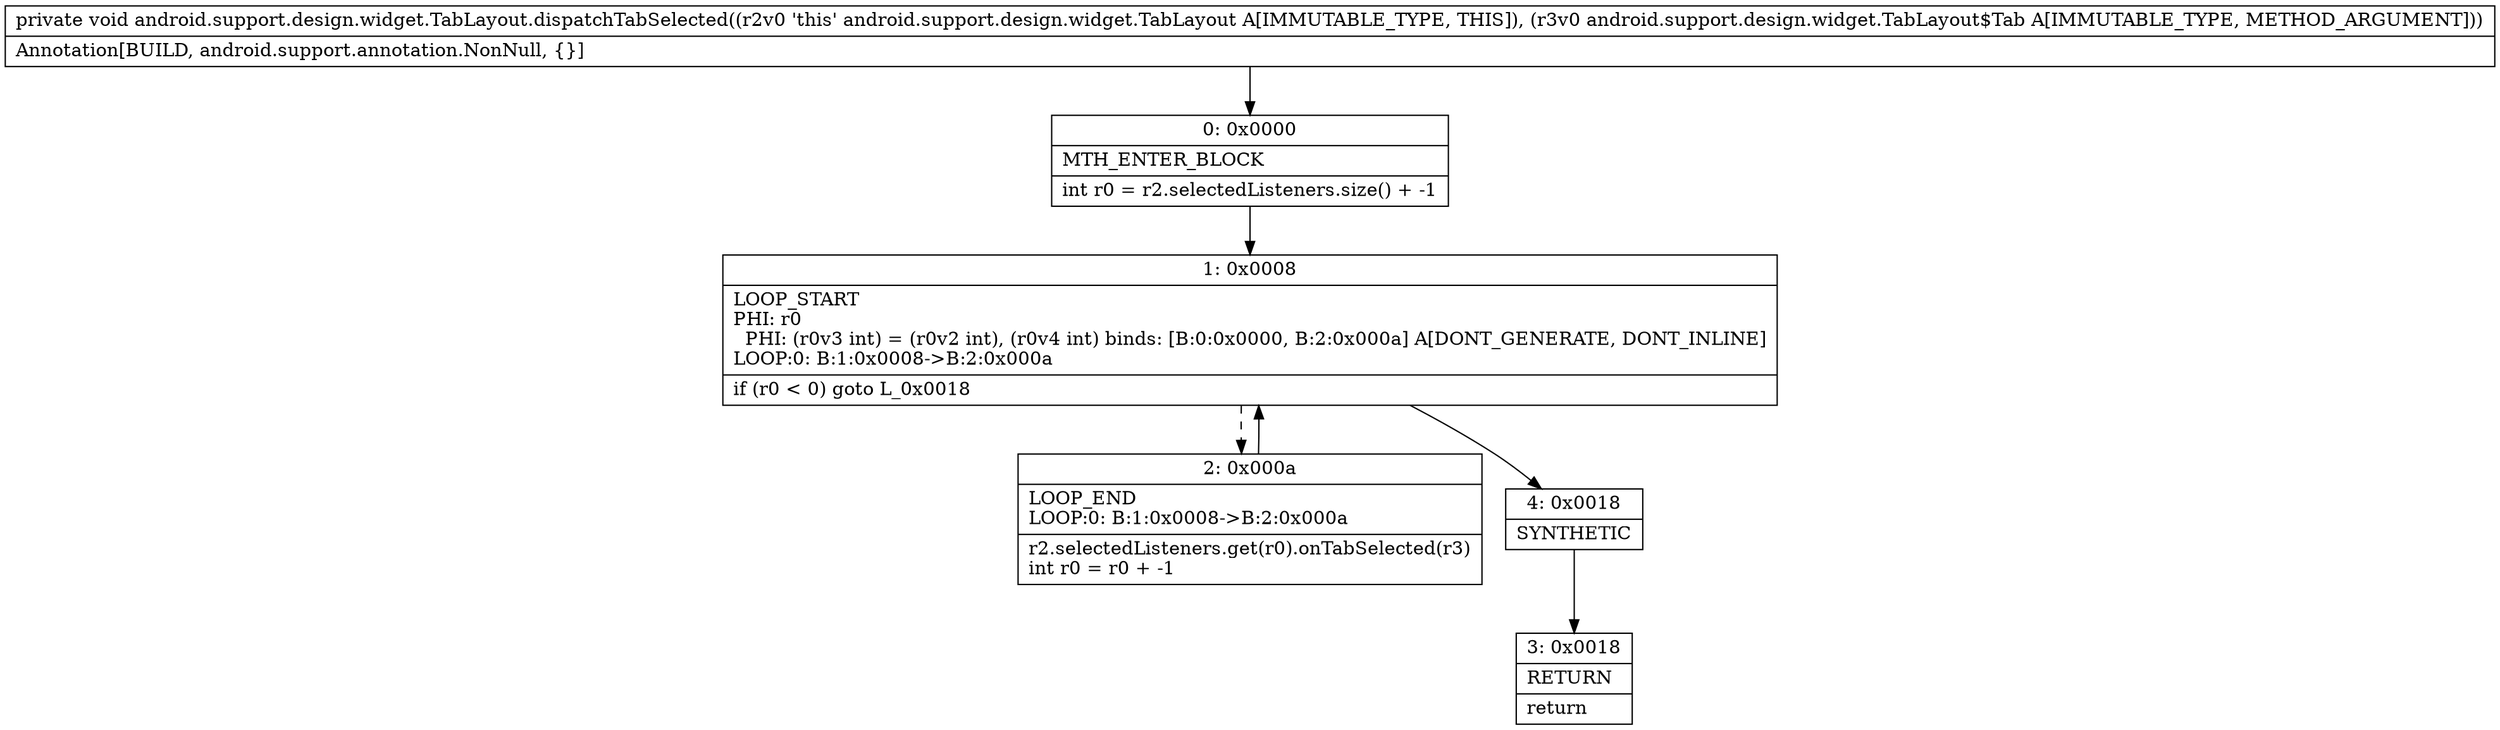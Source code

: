 digraph "CFG forandroid.support.design.widget.TabLayout.dispatchTabSelected(Landroid\/support\/design\/widget\/TabLayout$Tab;)V" {
Node_0 [shape=record,label="{0\:\ 0x0000|MTH_ENTER_BLOCK\l|int r0 = r2.selectedListeners.size() + \-1\l}"];
Node_1 [shape=record,label="{1\:\ 0x0008|LOOP_START\lPHI: r0 \l  PHI: (r0v3 int) = (r0v2 int), (r0v4 int) binds: [B:0:0x0000, B:2:0x000a] A[DONT_GENERATE, DONT_INLINE]\lLOOP:0: B:1:0x0008\-\>B:2:0x000a\l|if (r0 \< 0) goto L_0x0018\l}"];
Node_2 [shape=record,label="{2\:\ 0x000a|LOOP_END\lLOOP:0: B:1:0x0008\-\>B:2:0x000a\l|r2.selectedListeners.get(r0).onTabSelected(r3)\lint r0 = r0 + \-1\l}"];
Node_3 [shape=record,label="{3\:\ 0x0018|RETURN\l|return\l}"];
Node_4 [shape=record,label="{4\:\ 0x0018|SYNTHETIC\l}"];
MethodNode[shape=record,label="{private void android.support.design.widget.TabLayout.dispatchTabSelected((r2v0 'this' android.support.design.widget.TabLayout A[IMMUTABLE_TYPE, THIS]), (r3v0 android.support.design.widget.TabLayout$Tab A[IMMUTABLE_TYPE, METHOD_ARGUMENT]))  | Annotation[BUILD, android.support.annotation.NonNull, \{\}]\l}"];
MethodNode -> Node_0;
Node_0 -> Node_1;
Node_1 -> Node_2[style=dashed];
Node_1 -> Node_4;
Node_2 -> Node_1;
Node_4 -> Node_3;
}

